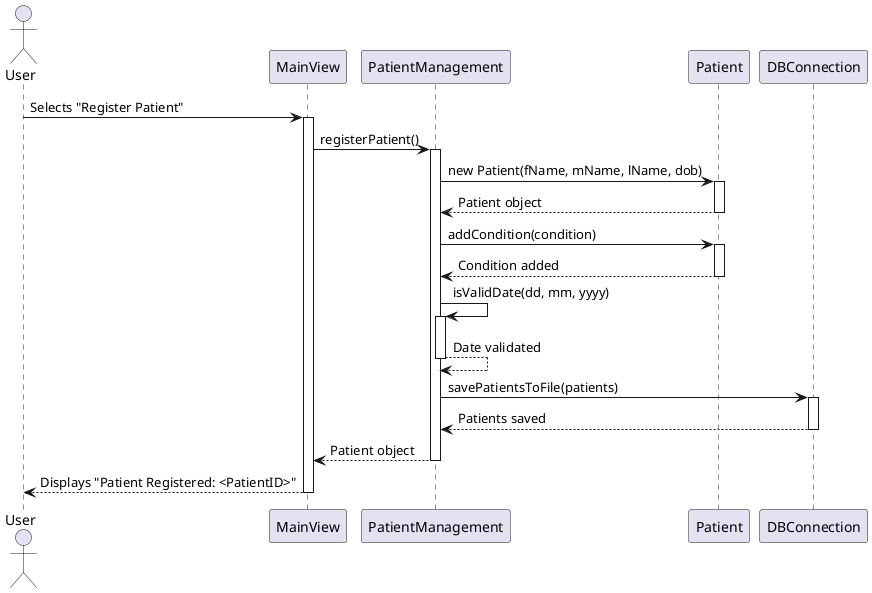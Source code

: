 @startuml
actor User
participant "MainView" as MainView
participant "PatientManagement" as PatientManagement
participant "Patient" as Patient
participant "DBConnection" as DBConnection

User -> MainView : Selects "Register Patient"
activate MainView

MainView -> PatientManagement : registerPatient()
activate PatientManagement

PatientManagement -> Patient : new Patient(fName, mName, lName, dob)
activate Patient
Patient --> PatientManagement : Patient object
deactivate Patient

PatientManagement -> Patient : addCondition(condition)
activate Patient
Patient --> PatientManagement : Condition added
deactivate Patient

PatientManagement -> PatientManagement : isValidDate(dd, mm, yyyy)
activate PatientManagement
PatientManagement --> PatientManagement : Date validated
deactivate PatientManagement

PatientManagement -> DBConnection : savePatientsToFile(patients)
activate DBConnection
DBConnection --> PatientManagement : Patients saved
deactivate DBConnection

PatientManagement --> MainView : Patient object
deactivate PatientManagement

MainView --> User : Displays "Patient Registered: <PatientID>"
deactivate MainView
@enduml